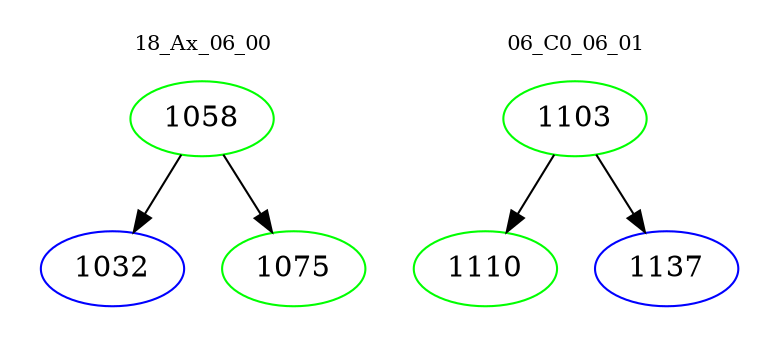 digraph{
subgraph cluster_0 {
color = white
label = "18_Ax_06_00";
fontsize=10;
T0_1058 [label="1058", color="green"]
T0_1058 -> T0_1032 [color="black"]
T0_1032 [label="1032", color="blue"]
T0_1058 -> T0_1075 [color="black"]
T0_1075 [label="1075", color="green"]
}
subgraph cluster_1 {
color = white
label = "06_C0_06_01";
fontsize=10;
T1_1103 [label="1103", color="green"]
T1_1103 -> T1_1110 [color="black"]
T1_1110 [label="1110", color="green"]
T1_1103 -> T1_1137 [color="black"]
T1_1137 [label="1137", color="blue"]
}
}
